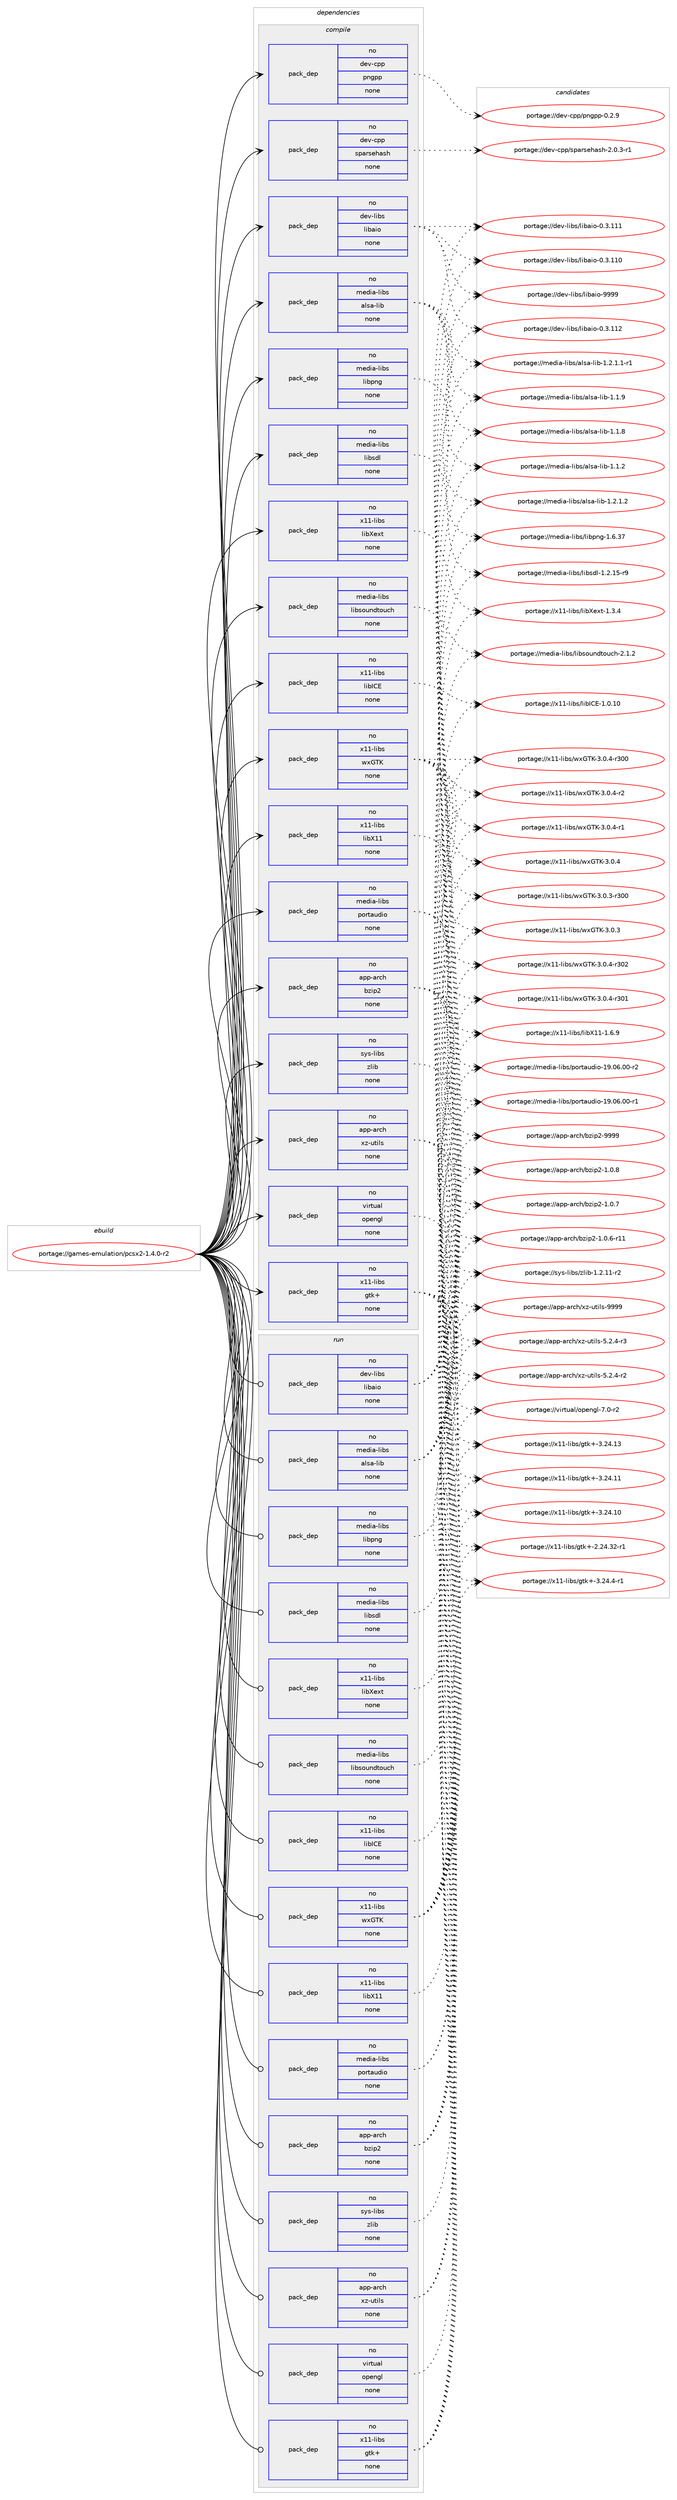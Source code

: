 digraph prolog {

# *************
# Graph options
# *************

newrank=true;
concentrate=true;
compound=true;
graph [rankdir=LR,fontname=Helvetica,fontsize=10,ranksep=1.5];#, ranksep=2.5, nodesep=0.2];
edge  [arrowhead=vee];
node  [fontname=Helvetica,fontsize=10];

# **********
# The ebuild
# **********

subgraph cluster_leftcol {
color=gray;
label=<<i>ebuild</i>>;
id [label="portage://games-emulation/pcsx2-1.4.0-r2", color=red, width=4, href="../games-emulation/pcsx2-1.4.0-r2.svg"];
}

# ****************
# The dependencies
# ****************

subgraph cluster_midcol {
color=gray;
label=<<i>dependencies</i>>;
subgraph cluster_compile {
fillcolor="#eeeeee";
style=filled;
label=<<i>compile</i>>;
subgraph pack223444 {
dependency287742 [label=<<TABLE BORDER="0" CELLBORDER="1" CELLSPACING="0" CELLPADDING="4" WIDTH="220"><TR><TD ROWSPAN="6" CELLPADDING="30">pack_dep</TD></TR><TR><TD WIDTH="110">no</TD></TR><TR><TD>app-arch</TD></TR><TR><TD>bzip2</TD></TR><TR><TD>none</TD></TR><TR><TD></TD></TR></TABLE>>, shape=none, color=blue];
}
id:e -> dependency287742:w [weight=20,style="solid",arrowhead="vee"];
subgraph pack223445 {
dependency287743 [label=<<TABLE BORDER="0" CELLBORDER="1" CELLSPACING="0" CELLPADDING="4" WIDTH="220"><TR><TD ROWSPAN="6" CELLPADDING="30">pack_dep</TD></TR><TR><TD WIDTH="110">no</TD></TR><TR><TD>app-arch</TD></TR><TR><TD>xz-utils</TD></TR><TR><TD>none</TD></TR><TR><TD></TD></TR></TABLE>>, shape=none, color=blue];
}
id:e -> dependency287743:w [weight=20,style="solid",arrowhead="vee"];
subgraph pack223446 {
dependency287744 [label=<<TABLE BORDER="0" CELLBORDER="1" CELLSPACING="0" CELLPADDING="4" WIDTH="220"><TR><TD ROWSPAN="6" CELLPADDING="30">pack_dep</TD></TR><TR><TD WIDTH="110">no</TD></TR><TR><TD>dev-cpp</TD></TR><TR><TD>pngpp</TD></TR><TR><TD>none</TD></TR><TR><TD></TD></TR></TABLE>>, shape=none, color=blue];
}
id:e -> dependency287744:w [weight=20,style="solid",arrowhead="vee"];
subgraph pack223447 {
dependency287745 [label=<<TABLE BORDER="0" CELLBORDER="1" CELLSPACING="0" CELLPADDING="4" WIDTH="220"><TR><TD ROWSPAN="6" CELLPADDING="30">pack_dep</TD></TR><TR><TD WIDTH="110">no</TD></TR><TR><TD>dev-cpp</TD></TR><TR><TD>sparsehash</TD></TR><TR><TD>none</TD></TR><TR><TD></TD></TR></TABLE>>, shape=none, color=blue];
}
id:e -> dependency287745:w [weight=20,style="solid",arrowhead="vee"];
subgraph pack223448 {
dependency287746 [label=<<TABLE BORDER="0" CELLBORDER="1" CELLSPACING="0" CELLPADDING="4" WIDTH="220"><TR><TD ROWSPAN="6" CELLPADDING="30">pack_dep</TD></TR><TR><TD WIDTH="110">no</TD></TR><TR><TD>dev-libs</TD></TR><TR><TD>libaio</TD></TR><TR><TD>none</TD></TR><TR><TD></TD></TR></TABLE>>, shape=none, color=blue];
}
id:e -> dependency287746:w [weight=20,style="solid",arrowhead="vee"];
subgraph pack223449 {
dependency287747 [label=<<TABLE BORDER="0" CELLBORDER="1" CELLSPACING="0" CELLPADDING="4" WIDTH="220"><TR><TD ROWSPAN="6" CELLPADDING="30">pack_dep</TD></TR><TR><TD WIDTH="110">no</TD></TR><TR><TD>media-libs</TD></TR><TR><TD>alsa-lib</TD></TR><TR><TD>none</TD></TR><TR><TD></TD></TR></TABLE>>, shape=none, color=blue];
}
id:e -> dependency287747:w [weight=20,style="solid",arrowhead="vee"];
subgraph pack223450 {
dependency287748 [label=<<TABLE BORDER="0" CELLBORDER="1" CELLSPACING="0" CELLPADDING="4" WIDTH="220"><TR><TD ROWSPAN="6" CELLPADDING="30">pack_dep</TD></TR><TR><TD WIDTH="110">no</TD></TR><TR><TD>media-libs</TD></TR><TR><TD>libpng</TD></TR><TR><TD>none</TD></TR><TR><TD></TD></TR></TABLE>>, shape=none, color=blue];
}
id:e -> dependency287748:w [weight=20,style="solid",arrowhead="vee"];
subgraph pack223451 {
dependency287749 [label=<<TABLE BORDER="0" CELLBORDER="1" CELLSPACING="0" CELLPADDING="4" WIDTH="220"><TR><TD ROWSPAN="6" CELLPADDING="30">pack_dep</TD></TR><TR><TD WIDTH="110">no</TD></TR><TR><TD>media-libs</TD></TR><TR><TD>libsdl</TD></TR><TR><TD>none</TD></TR><TR><TD></TD></TR></TABLE>>, shape=none, color=blue];
}
id:e -> dependency287749:w [weight=20,style="solid",arrowhead="vee"];
subgraph pack223452 {
dependency287750 [label=<<TABLE BORDER="0" CELLBORDER="1" CELLSPACING="0" CELLPADDING="4" WIDTH="220"><TR><TD ROWSPAN="6" CELLPADDING="30">pack_dep</TD></TR><TR><TD WIDTH="110">no</TD></TR><TR><TD>media-libs</TD></TR><TR><TD>libsoundtouch</TD></TR><TR><TD>none</TD></TR><TR><TD></TD></TR></TABLE>>, shape=none, color=blue];
}
id:e -> dependency287750:w [weight=20,style="solid",arrowhead="vee"];
subgraph pack223453 {
dependency287751 [label=<<TABLE BORDER="0" CELLBORDER="1" CELLSPACING="0" CELLPADDING="4" WIDTH="220"><TR><TD ROWSPAN="6" CELLPADDING="30">pack_dep</TD></TR><TR><TD WIDTH="110">no</TD></TR><TR><TD>media-libs</TD></TR><TR><TD>portaudio</TD></TR><TR><TD>none</TD></TR><TR><TD></TD></TR></TABLE>>, shape=none, color=blue];
}
id:e -> dependency287751:w [weight=20,style="solid",arrowhead="vee"];
subgraph pack223454 {
dependency287752 [label=<<TABLE BORDER="0" CELLBORDER="1" CELLSPACING="0" CELLPADDING="4" WIDTH="220"><TR><TD ROWSPAN="6" CELLPADDING="30">pack_dep</TD></TR><TR><TD WIDTH="110">no</TD></TR><TR><TD>sys-libs</TD></TR><TR><TD>zlib</TD></TR><TR><TD>none</TD></TR><TR><TD></TD></TR></TABLE>>, shape=none, color=blue];
}
id:e -> dependency287752:w [weight=20,style="solid",arrowhead="vee"];
subgraph pack223455 {
dependency287753 [label=<<TABLE BORDER="0" CELLBORDER="1" CELLSPACING="0" CELLPADDING="4" WIDTH="220"><TR><TD ROWSPAN="6" CELLPADDING="30">pack_dep</TD></TR><TR><TD WIDTH="110">no</TD></TR><TR><TD>virtual</TD></TR><TR><TD>opengl</TD></TR><TR><TD>none</TD></TR><TR><TD></TD></TR></TABLE>>, shape=none, color=blue];
}
id:e -> dependency287753:w [weight=20,style="solid",arrowhead="vee"];
subgraph pack223456 {
dependency287754 [label=<<TABLE BORDER="0" CELLBORDER="1" CELLSPACING="0" CELLPADDING="4" WIDTH="220"><TR><TD ROWSPAN="6" CELLPADDING="30">pack_dep</TD></TR><TR><TD WIDTH="110">no</TD></TR><TR><TD>x11-libs</TD></TR><TR><TD>gtk+</TD></TR><TR><TD>none</TD></TR><TR><TD></TD></TR></TABLE>>, shape=none, color=blue];
}
id:e -> dependency287754:w [weight=20,style="solid",arrowhead="vee"];
subgraph pack223457 {
dependency287755 [label=<<TABLE BORDER="0" CELLBORDER="1" CELLSPACING="0" CELLPADDING="4" WIDTH="220"><TR><TD ROWSPAN="6" CELLPADDING="30">pack_dep</TD></TR><TR><TD WIDTH="110">no</TD></TR><TR><TD>x11-libs</TD></TR><TR><TD>libICE</TD></TR><TR><TD>none</TD></TR><TR><TD></TD></TR></TABLE>>, shape=none, color=blue];
}
id:e -> dependency287755:w [weight=20,style="solid",arrowhead="vee"];
subgraph pack223458 {
dependency287756 [label=<<TABLE BORDER="0" CELLBORDER="1" CELLSPACING="0" CELLPADDING="4" WIDTH="220"><TR><TD ROWSPAN="6" CELLPADDING="30">pack_dep</TD></TR><TR><TD WIDTH="110">no</TD></TR><TR><TD>x11-libs</TD></TR><TR><TD>libX11</TD></TR><TR><TD>none</TD></TR><TR><TD></TD></TR></TABLE>>, shape=none, color=blue];
}
id:e -> dependency287756:w [weight=20,style="solid",arrowhead="vee"];
subgraph pack223459 {
dependency287757 [label=<<TABLE BORDER="0" CELLBORDER="1" CELLSPACING="0" CELLPADDING="4" WIDTH="220"><TR><TD ROWSPAN="6" CELLPADDING="30">pack_dep</TD></TR><TR><TD WIDTH="110">no</TD></TR><TR><TD>x11-libs</TD></TR><TR><TD>libXext</TD></TR><TR><TD>none</TD></TR><TR><TD></TD></TR></TABLE>>, shape=none, color=blue];
}
id:e -> dependency287757:w [weight=20,style="solid",arrowhead="vee"];
subgraph pack223460 {
dependency287758 [label=<<TABLE BORDER="0" CELLBORDER="1" CELLSPACING="0" CELLPADDING="4" WIDTH="220"><TR><TD ROWSPAN="6" CELLPADDING="30">pack_dep</TD></TR><TR><TD WIDTH="110">no</TD></TR><TR><TD>x11-libs</TD></TR><TR><TD>wxGTK</TD></TR><TR><TD>none</TD></TR><TR><TD></TD></TR></TABLE>>, shape=none, color=blue];
}
id:e -> dependency287758:w [weight=20,style="solid",arrowhead="vee"];
}
subgraph cluster_compileandrun {
fillcolor="#eeeeee";
style=filled;
label=<<i>compile and run</i>>;
}
subgraph cluster_run {
fillcolor="#eeeeee";
style=filled;
label=<<i>run</i>>;
subgraph pack223461 {
dependency287759 [label=<<TABLE BORDER="0" CELLBORDER="1" CELLSPACING="0" CELLPADDING="4" WIDTH="220"><TR><TD ROWSPAN="6" CELLPADDING="30">pack_dep</TD></TR><TR><TD WIDTH="110">no</TD></TR><TR><TD>app-arch</TD></TR><TR><TD>bzip2</TD></TR><TR><TD>none</TD></TR><TR><TD></TD></TR></TABLE>>, shape=none, color=blue];
}
id:e -> dependency287759:w [weight=20,style="solid",arrowhead="odot"];
subgraph pack223462 {
dependency287760 [label=<<TABLE BORDER="0" CELLBORDER="1" CELLSPACING="0" CELLPADDING="4" WIDTH="220"><TR><TD ROWSPAN="6" CELLPADDING="30">pack_dep</TD></TR><TR><TD WIDTH="110">no</TD></TR><TR><TD>app-arch</TD></TR><TR><TD>xz-utils</TD></TR><TR><TD>none</TD></TR><TR><TD></TD></TR></TABLE>>, shape=none, color=blue];
}
id:e -> dependency287760:w [weight=20,style="solid",arrowhead="odot"];
subgraph pack223463 {
dependency287761 [label=<<TABLE BORDER="0" CELLBORDER="1" CELLSPACING="0" CELLPADDING="4" WIDTH="220"><TR><TD ROWSPAN="6" CELLPADDING="30">pack_dep</TD></TR><TR><TD WIDTH="110">no</TD></TR><TR><TD>dev-libs</TD></TR><TR><TD>libaio</TD></TR><TR><TD>none</TD></TR><TR><TD></TD></TR></TABLE>>, shape=none, color=blue];
}
id:e -> dependency287761:w [weight=20,style="solid",arrowhead="odot"];
subgraph pack223464 {
dependency287762 [label=<<TABLE BORDER="0" CELLBORDER="1" CELLSPACING="0" CELLPADDING="4" WIDTH="220"><TR><TD ROWSPAN="6" CELLPADDING="30">pack_dep</TD></TR><TR><TD WIDTH="110">no</TD></TR><TR><TD>media-libs</TD></TR><TR><TD>alsa-lib</TD></TR><TR><TD>none</TD></TR><TR><TD></TD></TR></TABLE>>, shape=none, color=blue];
}
id:e -> dependency287762:w [weight=20,style="solid",arrowhead="odot"];
subgraph pack223465 {
dependency287763 [label=<<TABLE BORDER="0" CELLBORDER="1" CELLSPACING="0" CELLPADDING="4" WIDTH="220"><TR><TD ROWSPAN="6" CELLPADDING="30">pack_dep</TD></TR><TR><TD WIDTH="110">no</TD></TR><TR><TD>media-libs</TD></TR><TR><TD>libpng</TD></TR><TR><TD>none</TD></TR><TR><TD></TD></TR></TABLE>>, shape=none, color=blue];
}
id:e -> dependency287763:w [weight=20,style="solid",arrowhead="odot"];
subgraph pack223466 {
dependency287764 [label=<<TABLE BORDER="0" CELLBORDER="1" CELLSPACING="0" CELLPADDING="4" WIDTH="220"><TR><TD ROWSPAN="6" CELLPADDING="30">pack_dep</TD></TR><TR><TD WIDTH="110">no</TD></TR><TR><TD>media-libs</TD></TR><TR><TD>libsdl</TD></TR><TR><TD>none</TD></TR><TR><TD></TD></TR></TABLE>>, shape=none, color=blue];
}
id:e -> dependency287764:w [weight=20,style="solid",arrowhead="odot"];
subgraph pack223467 {
dependency287765 [label=<<TABLE BORDER="0" CELLBORDER="1" CELLSPACING="0" CELLPADDING="4" WIDTH="220"><TR><TD ROWSPAN="6" CELLPADDING="30">pack_dep</TD></TR><TR><TD WIDTH="110">no</TD></TR><TR><TD>media-libs</TD></TR><TR><TD>libsoundtouch</TD></TR><TR><TD>none</TD></TR><TR><TD></TD></TR></TABLE>>, shape=none, color=blue];
}
id:e -> dependency287765:w [weight=20,style="solid",arrowhead="odot"];
subgraph pack223468 {
dependency287766 [label=<<TABLE BORDER="0" CELLBORDER="1" CELLSPACING="0" CELLPADDING="4" WIDTH="220"><TR><TD ROWSPAN="6" CELLPADDING="30">pack_dep</TD></TR><TR><TD WIDTH="110">no</TD></TR><TR><TD>media-libs</TD></TR><TR><TD>portaudio</TD></TR><TR><TD>none</TD></TR><TR><TD></TD></TR></TABLE>>, shape=none, color=blue];
}
id:e -> dependency287766:w [weight=20,style="solid",arrowhead="odot"];
subgraph pack223469 {
dependency287767 [label=<<TABLE BORDER="0" CELLBORDER="1" CELLSPACING="0" CELLPADDING="4" WIDTH="220"><TR><TD ROWSPAN="6" CELLPADDING="30">pack_dep</TD></TR><TR><TD WIDTH="110">no</TD></TR><TR><TD>sys-libs</TD></TR><TR><TD>zlib</TD></TR><TR><TD>none</TD></TR><TR><TD></TD></TR></TABLE>>, shape=none, color=blue];
}
id:e -> dependency287767:w [weight=20,style="solid",arrowhead="odot"];
subgraph pack223470 {
dependency287768 [label=<<TABLE BORDER="0" CELLBORDER="1" CELLSPACING="0" CELLPADDING="4" WIDTH="220"><TR><TD ROWSPAN="6" CELLPADDING="30">pack_dep</TD></TR><TR><TD WIDTH="110">no</TD></TR><TR><TD>virtual</TD></TR><TR><TD>opengl</TD></TR><TR><TD>none</TD></TR><TR><TD></TD></TR></TABLE>>, shape=none, color=blue];
}
id:e -> dependency287768:w [weight=20,style="solid",arrowhead="odot"];
subgraph pack223471 {
dependency287769 [label=<<TABLE BORDER="0" CELLBORDER="1" CELLSPACING="0" CELLPADDING="4" WIDTH="220"><TR><TD ROWSPAN="6" CELLPADDING="30">pack_dep</TD></TR><TR><TD WIDTH="110">no</TD></TR><TR><TD>x11-libs</TD></TR><TR><TD>gtk+</TD></TR><TR><TD>none</TD></TR><TR><TD></TD></TR></TABLE>>, shape=none, color=blue];
}
id:e -> dependency287769:w [weight=20,style="solid",arrowhead="odot"];
subgraph pack223472 {
dependency287770 [label=<<TABLE BORDER="0" CELLBORDER="1" CELLSPACING="0" CELLPADDING="4" WIDTH="220"><TR><TD ROWSPAN="6" CELLPADDING="30">pack_dep</TD></TR><TR><TD WIDTH="110">no</TD></TR><TR><TD>x11-libs</TD></TR><TR><TD>libICE</TD></TR><TR><TD>none</TD></TR><TR><TD></TD></TR></TABLE>>, shape=none, color=blue];
}
id:e -> dependency287770:w [weight=20,style="solid",arrowhead="odot"];
subgraph pack223473 {
dependency287771 [label=<<TABLE BORDER="0" CELLBORDER="1" CELLSPACING="0" CELLPADDING="4" WIDTH="220"><TR><TD ROWSPAN="6" CELLPADDING="30">pack_dep</TD></TR><TR><TD WIDTH="110">no</TD></TR><TR><TD>x11-libs</TD></TR><TR><TD>libX11</TD></TR><TR><TD>none</TD></TR><TR><TD></TD></TR></TABLE>>, shape=none, color=blue];
}
id:e -> dependency287771:w [weight=20,style="solid",arrowhead="odot"];
subgraph pack223474 {
dependency287772 [label=<<TABLE BORDER="0" CELLBORDER="1" CELLSPACING="0" CELLPADDING="4" WIDTH="220"><TR><TD ROWSPAN="6" CELLPADDING="30">pack_dep</TD></TR><TR><TD WIDTH="110">no</TD></TR><TR><TD>x11-libs</TD></TR><TR><TD>libXext</TD></TR><TR><TD>none</TD></TR><TR><TD></TD></TR></TABLE>>, shape=none, color=blue];
}
id:e -> dependency287772:w [weight=20,style="solid",arrowhead="odot"];
subgraph pack223475 {
dependency287773 [label=<<TABLE BORDER="0" CELLBORDER="1" CELLSPACING="0" CELLPADDING="4" WIDTH="220"><TR><TD ROWSPAN="6" CELLPADDING="30">pack_dep</TD></TR><TR><TD WIDTH="110">no</TD></TR><TR><TD>x11-libs</TD></TR><TR><TD>wxGTK</TD></TR><TR><TD>none</TD></TR><TR><TD></TD></TR></TABLE>>, shape=none, color=blue];
}
id:e -> dependency287773:w [weight=20,style="solid",arrowhead="odot"];
}
}

# **************
# The candidates
# **************

subgraph cluster_choices {
rank=same;
color=gray;
label=<<i>candidates</i>>;

subgraph choice223444 {
color=black;
nodesep=1;
choice971121124597114991044798122105112504557575757 [label="portage://app-arch/bzip2-9999", color=red, width=4,href="../app-arch/bzip2-9999.svg"];
choice97112112459711499104479812210511250454946484656 [label="portage://app-arch/bzip2-1.0.8", color=red, width=4,href="../app-arch/bzip2-1.0.8.svg"];
choice97112112459711499104479812210511250454946484655 [label="portage://app-arch/bzip2-1.0.7", color=red, width=4,href="../app-arch/bzip2-1.0.7.svg"];
choice97112112459711499104479812210511250454946484654451144949 [label="portage://app-arch/bzip2-1.0.6-r11", color=red, width=4,href="../app-arch/bzip2-1.0.6-r11.svg"];
dependency287742:e -> choice971121124597114991044798122105112504557575757:w [style=dotted,weight="100"];
dependency287742:e -> choice97112112459711499104479812210511250454946484656:w [style=dotted,weight="100"];
dependency287742:e -> choice97112112459711499104479812210511250454946484655:w [style=dotted,weight="100"];
dependency287742:e -> choice97112112459711499104479812210511250454946484654451144949:w [style=dotted,weight="100"];
}
subgraph choice223445 {
color=black;
nodesep=1;
choice9711211245971149910447120122451171161051081154557575757 [label="portage://app-arch/xz-utils-9999", color=red, width=4,href="../app-arch/xz-utils-9999.svg"];
choice9711211245971149910447120122451171161051081154553465046524511451 [label="portage://app-arch/xz-utils-5.2.4-r3", color=red, width=4,href="../app-arch/xz-utils-5.2.4-r3.svg"];
choice9711211245971149910447120122451171161051081154553465046524511450 [label="portage://app-arch/xz-utils-5.2.4-r2", color=red, width=4,href="../app-arch/xz-utils-5.2.4-r2.svg"];
dependency287743:e -> choice9711211245971149910447120122451171161051081154557575757:w [style=dotted,weight="100"];
dependency287743:e -> choice9711211245971149910447120122451171161051081154553465046524511451:w [style=dotted,weight="100"];
dependency287743:e -> choice9711211245971149910447120122451171161051081154553465046524511450:w [style=dotted,weight="100"];
}
subgraph choice223446 {
color=black;
nodesep=1;
choice100101118459911211247112110103112112454846504657 [label="portage://dev-cpp/pngpp-0.2.9", color=red, width=4,href="../dev-cpp/pngpp-0.2.9.svg"];
dependency287744:e -> choice100101118459911211247112110103112112454846504657:w [style=dotted,weight="100"];
}
subgraph choice223447 {
color=black;
nodesep=1;
choice10010111845991121124711511297114115101104971151044550464846514511449 [label="portage://dev-cpp/sparsehash-2.0.3-r1", color=red, width=4,href="../dev-cpp/sparsehash-2.0.3-r1.svg"];
dependency287745:e -> choice10010111845991121124711511297114115101104971151044550464846514511449:w [style=dotted,weight="100"];
}
subgraph choice223448 {
color=black;
nodesep=1;
choice10010111845108105981154710810598971051114557575757 [label="portage://dev-libs/libaio-9999", color=red, width=4,href="../dev-libs/libaio-9999.svg"];
choice10010111845108105981154710810598971051114548465146494950 [label="portage://dev-libs/libaio-0.3.112", color=red, width=4,href="../dev-libs/libaio-0.3.112.svg"];
choice10010111845108105981154710810598971051114548465146494949 [label="portage://dev-libs/libaio-0.3.111", color=red, width=4,href="../dev-libs/libaio-0.3.111.svg"];
choice10010111845108105981154710810598971051114548465146494948 [label="portage://dev-libs/libaio-0.3.110", color=red, width=4,href="../dev-libs/libaio-0.3.110.svg"];
dependency287746:e -> choice10010111845108105981154710810598971051114557575757:w [style=dotted,weight="100"];
dependency287746:e -> choice10010111845108105981154710810598971051114548465146494950:w [style=dotted,weight="100"];
dependency287746:e -> choice10010111845108105981154710810598971051114548465146494949:w [style=dotted,weight="100"];
dependency287746:e -> choice10010111845108105981154710810598971051114548465146494948:w [style=dotted,weight="100"];
}
subgraph choice223449 {
color=black;
nodesep=1;
choice10910110010597451081059811547971081159745108105984549465046494650 [label="portage://media-libs/alsa-lib-1.2.1.2", color=red, width=4,href="../media-libs/alsa-lib-1.2.1.2.svg"];
choice109101100105974510810598115479710811597451081059845494650464946494511449 [label="portage://media-libs/alsa-lib-1.2.1.1-r1", color=red, width=4,href="../media-libs/alsa-lib-1.2.1.1-r1.svg"];
choice1091011001059745108105981154797108115974510810598454946494657 [label="portage://media-libs/alsa-lib-1.1.9", color=red, width=4,href="../media-libs/alsa-lib-1.1.9.svg"];
choice1091011001059745108105981154797108115974510810598454946494656 [label="portage://media-libs/alsa-lib-1.1.8", color=red, width=4,href="../media-libs/alsa-lib-1.1.8.svg"];
choice1091011001059745108105981154797108115974510810598454946494650 [label="portage://media-libs/alsa-lib-1.1.2", color=red, width=4,href="../media-libs/alsa-lib-1.1.2.svg"];
dependency287747:e -> choice10910110010597451081059811547971081159745108105984549465046494650:w [style=dotted,weight="100"];
dependency287747:e -> choice109101100105974510810598115479710811597451081059845494650464946494511449:w [style=dotted,weight="100"];
dependency287747:e -> choice1091011001059745108105981154797108115974510810598454946494657:w [style=dotted,weight="100"];
dependency287747:e -> choice1091011001059745108105981154797108115974510810598454946494656:w [style=dotted,weight="100"];
dependency287747:e -> choice1091011001059745108105981154797108115974510810598454946494650:w [style=dotted,weight="100"];
}
subgraph choice223450 {
color=black;
nodesep=1;
choice109101100105974510810598115471081059811211010345494654465155 [label="portage://media-libs/libpng-1.6.37", color=red, width=4,href="../media-libs/libpng-1.6.37.svg"];
dependency287748:e -> choice109101100105974510810598115471081059811211010345494654465155:w [style=dotted,weight="100"];
}
subgraph choice223451 {
color=black;
nodesep=1;
choice1091011001059745108105981154710810598115100108454946504649534511457 [label="portage://media-libs/libsdl-1.2.15-r9", color=red, width=4,href="../media-libs/libsdl-1.2.15-r9.svg"];
dependency287749:e -> choice1091011001059745108105981154710810598115100108454946504649534511457:w [style=dotted,weight="100"];
}
subgraph choice223452 {
color=black;
nodesep=1;
choice109101100105974510810598115471081059811511111711010011611111799104455046494650 [label="portage://media-libs/libsoundtouch-2.1.2", color=red, width=4,href="../media-libs/libsoundtouch-2.1.2.svg"];
dependency287750:e -> choice109101100105974510810598115471081059811511111711010011611111799104455046494650:w [style=dotted,weight="100"];
}
subgraph choice223453 {
color=black;
nodesep=1;
choice10910110010597451081059811547112111114116971171001051114549574648544648484511450 [label="portage://media-libs/portaudio-19.06.00-r2", color=red, width=4,href="../media-libs/portaudio-19.06.00-r2.svg"];
choice10910110010597451081059811547112111114116971171001051114549574648544648484511449 [label="portage://media-libs/portaudio-19.06.00-r1", color=red, width=4,href="../media-libs/portaudio-19.06.00-r1.svg"];
dependency287751:e -> choice10910110010597451081059811547112111114116971171001051114549574648544648484511450:w [style=dotted,weight="100"];
dependency287751:e -> choice10910110010597451081059811547112111114116971171001051114549574648544648484511449:w [style=dotted,weight="100"];
}
subgraph choice223454 {
color=black;
nodesep=1;
choice11512111545108105981154712210810598454946504649494511450 [label="portage://sys-libs/zlib-1.2.11-r2", color=red, width=4,href="../sys-libs/zlib-1.2.11-r2.svg"];
dependency287752:e -> choice11512111545108105981154712210810598454946504649494511450:w [style=dotted,weight="100"];
}
subgraph choice223455 {
color=black;
nodesep=1;
choice1181051141161179710847111112101110103108455546484511450 [label="portage://virtual/opengl-7.0-r2", color=red, width=4,href="../virtual/opengl-7.0-r2.svg"];
dependency287753:e -> choice1181051141161179710847111112101110103108455546484511450:w [style=dotted,weight="100"];
}
subgraph choice223456 {
color=black;
nodesep=1;
choice120494945108105981154710311610743455146505246524511449 [label="portage://x11-libs/gtk+-3.24.4-r1", color=red, width=4,href="../x11-libs/gtk+-3.24.4-r1.svg"];
choice1204949451081059811547103116107434551465052464951 [label="portage://x11-libs/gtk+-3.24.13", color=red, width=4,href="../x11-libs/gtk+-3.24.13.svg"];
choice1204949451081059811547103116107434551465052464949 [label="portage://x11-libs/gtk+-3.24.11", color=red, width=4,href="../x11-libs/gtk+-3.24.11.svg"];
choice1204949451081059811547103116107434551465052464948 [label="portage://x11-libs/gtk+-3.24.10", color=red, width=4,href="../x11-libs/gtk+-3.24.10.svg"];
choice12049494510810598115471031161074345504650524651504511449 [label="portage://x11-libs/gtk+-2.24.32-r1", color=red, width=4,href="../x11-libs/gtk+-2.24.32-r1.svg"];
dependency287754:e -> choice120494945108105981154710311610743455146505246524511449:w [style=dotted,weight="100"];
dependency287754:e -> choice1204949451081059811547103116107434551465052464951:w [style=dotted,weight="100"];
dependency287754:e -> choice1204949451081059811547103116107434551465052464949:w [style=dotted,weight="100"];
dependency287754:e -> choice1204949451081059811547103116107434551465052464948:w [style=dotted,weight="100"];
dependency287754:e -> choice12049494510810598115471031161074345504650524651504511449:w [style=dotted,weight="100"];
}
subgraph choice223457 {
color=black;
nodesep=1;
choice12049494510810598115471081059873676945494648464948 [label="portage://x11-libs/libICE-1.0.10", color=red, width=4,href="../x11-libs/libICE-1.0.10.svg"];
dependency287755:e -> choice12049494510810598115471081059873676945494648464948:w [style=dotted,weight="100"];
}
subgraph choice223458 {
color=black;
nodesep=1;
choice120494945108105981154710810598884949454946544657 [label="portage://x11-libs/libX11-1.6.9", color=red, width=4,href="../x11-libs/libX11-1.6.9.svg"];
dependency287756:e -> choice120494945108105981154710810598884949454946544657:w [style=dotted,weight="100"];
}
subgraph choice223459 {
color=black;
nodesep=1;
choice12049494510810598115471081059888101120116454946514652 [label="portage://x11-libs/libXext-1.3.4", color=red, width=4,href="../x11-libs/libXext-1.3.4.svg"];
dependency287757:e -> choice12049494510810598115471081059888101120116454946514652:w [style=dotted,weight="100"];
}
subgraph choice223460 {
color=black;
nodesep=1;
choice120494945108105981154711912071847545514648465245114514850 [label="portage://x11-libs/wxGTK-3.0.4-r302", color=red, width=4,href="../x11-libs/wxGTK-3.0.4-r302.svg"];
choice120494945108105981154711912071847545514648465245114514849 [label="portage://x11-libs/wxGTK-3.0.4-r301", color=red, width=4,href="../x11-libs/wxGTK-3.0.4-r301.svg"];
choice120494945108105981154711912071847545514648465245114514848 [label="portage://x11-libs/wxGTK-3.0.4-r300", color=red, width=4,href="../x11-libs/wxGTK-3.0.4-r300.svg"];
choice12049494510810598115471191207184754551464846524511450 [label="portage://x11-libs/wxGTK-3.0.4-r2", color=red, width=4,href="../x11-libs/wxGTK-3.0.4-r2.svg"];
choice12049494510810598115471191207184754551464846524511449 [label="portage://x11-libs/wxGTK-3.0.4-r1", color=red, width=4,href="../x11-libs/wxGTK-3.0.4-r1.svg"];
choice1204949451081059811547119120718475455146484652 [label="portage://x11-libs/wxGTK-3.0.4", color=red, width=4,href="../x11-libs/wxGTK-3.0.4.svg"];
choice120494945108105981154711912071847545514648465145114514848 [label="portage://x11-libs/wxGTK-3.0.3-r300", color=red, width=4,href="../x11-libs/wxGTK-3.0.3-r300.svg"];
choice1204949451081059811547119120718475455146484651 [label="portage://x11-libs/wxGTK-3.0.3", color=red, width=4,href="../x11-libs/wxGTK-3.0.3.svg"];
dependency287758:e -> choice120494945108105981154711912071847545514648465245114514850:w [style=dotted,weight="100"];
dependency287758:e -> choice120494945108105981154711912071847545514648465245114514849:w [style=dotted,weight="100"];
dependency287758:e -> choice120494945108105981154711912071847545514648465245114514848:w [style=dotted,weight="100"];
dependency287758:e -> choice12049494510810598115471191207184754551464846524511450:w [style=dotted,weight="100"];
dependency287758:e -> choice12049494510810598115471191207184754551464846524511449:w [style=dotted,weight="100"];
dependency287758:e -> choice1204949451081059811547119120718475455146484652:w [style=dotted,weight="100"];
dependency287758:e -> choice120494945108105981154711912071847545514648465145114514848:w [style=dotted,weight="100"];
dependency287758:e -> choice1204949451081059811547119120718475455146484651:w [style=dotted,weight="100"];
}
subgraph choice223461 {
color=black;
nodesep=1;
choice971121124597114991044798122105112504557575757 [label="portage://app-arch/bzip2-9999", color=red, width=4,href="../app-arch/bzip2-9999.svg"];
choice97112112459711499104479812210511250454946484656 [label="portage://app-arch/bzip2-1.0.8", color=red, width=4,href="../app-arch/bzip2-1.0.8.svg"];
choice97112112459711499104479812210511250454946484655 [label="portage://app-arch/bzip2-1.0.7", color=red, width=4,href="../app-arch/bzip2-1.0.7.svg"];
choice97112112459711499104479812210511250454946484654451144949 [label="portage://app-arch/bzip2-1.0.6-r11", color=red, width=4,href="../app-arch/bzip2-1.0.6-r11.svg"];
dependency287759:e -> choice971121124597114991044798122105112504557575757:w [style=dotted,weight="100"];
dependency287759:e -> choice97112112459711499104479812210511250454946484656:w [style=dotted,weight="100"];
dependency287759:e -> choice97112112459711499104479812210511250454946484655:w [style=dotted,weight="100"];
dependency287759:e -> choice97112112459711499104479812210511250454946484654451144949:w [style=dotted,weight="100"];
}
subgraph choice223462 {
color=black;
nodesep=1;
choice9711211245971149910447120122451171161051081154557575757 [label="portage://app-arch/xz-utils-9999", color=red, width=4,href="../app-arch/xz-utils-9999.svg"];
choice9711211245971149910447120122451171161051081154553465046524511451 [label="portage://app-arch/xz-utils-5.2.4-r3", color=red, width=4,href="../app-arch/xz-utils-5.2.4-r3.svg"];
choice9711211245971149910447120122451171161051081154553465046524511450 [label="portage://app-arch/xz-utils-5.2.4-r2", color=red, width=4,href="../app-arch/xz-utils-5.2.4-r2.svg"];
dependency287760:e -> choice9711211245971149910447120122451171161051081154557575757:w [style=dotted,weight="100"];
dependency287760:e -> choice9711211245971149910447120122451171161051081154553465046524511451:w [style=dotted,weight="100"];
dependency287760:e -> choice9711211245971149910447120122451171161051081154553465046524511450:w [style=dotted,weight="100"];
}
subgraph choice223463 {
color=black;
nodesep=1;
choice10010111845108105981154710810598971051114557575757 [label="portage://dev-libs/libaio-9999", color=red, width=4,href="../dev-libs/libaio-9999.svg"];
choice10010111845108105981154710810598971051114548465146494950 [label="portage://dev-libs/libaio-0.3.112", color=red, width=4,href="../dev-libs/libaio-0.3.112.svg"];
choice10010111845108105981154710810598971051114548465146494949 [label="portage://dev-libs/libaio-0.3.111", color=red, width=4,href="../dev-libs/libaio-0.3.111.svg"];
choice10010111845108105981154710810598971051114548465146494948 [label="portage://dev-libs/libaio-0.3.110", color=red, width=4,href="../dev-libs/libaio-0.3.110.svg"];
dependency287761:e -> choice10010111845108105981154710810598971051114557575757:w [style=dotted,weight="100"];
dependency287761:e -> choice10010111845108105981154710810598971051114548465146494950:w [style=dotted,weight="100"];
dependency287761:e -> choice10010111845108105981154710810598971051114548465146494949:w [style=dotted,weight="100"];
dependency287761:e -> choice10010111845108105981154710810598971051114548465146494948:w [style=dotted,weight="100"];
}
subgraph choice223464 {
color=black;
nodesep=1;
choice10910110010597451081059811547971081159745108105984549465046494650 [label="portage://media-libs/alsa-lib-1.2.1.2", color=red, width=4,href="../media-libs/alsa-lib-1.2.1.2.svg"];
choice109101100105974510810598115479710811597451081059845494650464946494511449 [label="portage://media-libs/alsa-lib-1.2.1.1-r1", color=red, width=4,href="../media-libs/alsa-lib-1.2.1.1-r1.svg"];
choice1091011001059745108105981154797108115974510810598454946494657 [label="portage://media-libs/alsa-lib-1.1.9", color=red, width=4,href="../media-libs/alsa-lib-1.1.9.svg"];
choice1091011001059745108105981154797108115974510810598454946494656 [label="portage://media-libs/alsa-lib-1.1.8", color=red, width=4,href="../media-libs/alsa-lib-1.1.8.svg"];
choice1091011001059745108105981154797108115974510810598454946494650 [label="portage://media-libs/alsa-lib-1.1.2", color=red, width=4,href="../media-libs/alsa-lib-1.1.2.svg"];
dependency287762:e -> choice10910110010597451081059811547971081159745108105984549465046494650:w [style=dotted,weight="100"];
dependency287762:e -> choice109101100105974510810598115479710811597451081059845494650464946494511449:w [style=dotted,weight="100"];
dependency287762:e -> choice1091011001059745108105981154797108115974510810598454946494657:w [style=dotted,weight="100"];
dependency287762:e -> choice1091011001059745108105981154797108115974510810598454946494656:w [style=dotted,weight="100"];
dependency287762:e -> choice1091011001059745108105981154797108115974510810598454946494650:w [style=dotted,weight="100"];
}
subgraph choice223465 {
color=black;
nodesep=1;
choice109101100105974510810598115471081059811211010345494654465155 [label="portage://media-libs/libpng-1.6.37", color=red, width=4,href="../media-libs/libpng-1.6.37.svg"];
dependency287763:e -> choice109101100105974510810598115471081059811211010345494654465155:w [style=dotted,weight="100"];
}
subgraph choice223466 {
color=black;
nodesep=1;
choice1091011001059745108105981154710810598115100108454946504649534511457 [label="portage://media-libs/libsdl-1.2.15-r9", color=red, width=4,href="../media-libs/libsdl-1.2.15-r9.svg"];
dependency287764:e -> choice1091011001059745108105981154710810598115100108454946504649534511457:w [style=dotted,weight="100"];
}
subgraph choice223467 {
color=black;
nodesep=1;
choice109101100105974510810598115471081059811511111711010011611111799104455046494650 [label="portage://media-libs/libsoundtouch-2.1.2", color=red, width=4,href="../media-libs/libsoundtouch-2.1.2.svg"];
dependency287765:e -> choice109101100105974510810598115471081059811511111711010011611111799104455046494650:w [style=dotted,weight="100"];
}
subgraph choice223468 {
color=black;
nodesep=1;
choice10910110010597451081059811547112111114116971171001051114549574648544648484511450 [label="portage://media-libs/portaudio-19.06.00-r2", color=red, width=4,href="../media-libs/portaudio-19.06.00-r2.svg"];
choice10910110010597451081059811547112111114116971171001051114549574648544648484511449 [label="portage://media-libs/portaudio-19.06.00-r1", color=red, width=4,href="../media-libs/portaudio-19.06.00-r1.svg"];
dependency287766:e -> choice10910110010597451081059811547112111114116971171001051114549574648544648484511450:w [style=dotted,weight="100"];
dependency287766:e -> choice10910110010597451081059811547112111114116971171001051114549574648544648484511449:w [style=dotted,weight="100"];
}
subgraph choice223469 {
color=black;
nodesep=1;
choice11512111545108105981154712210810598454946504649494511450 [label="portage://sys-libs/zlib-1.2.11-r2", color=red, width=4,href="../sys-libs/zlib-1.2.11-r2.svg"];
dependency287767:e -> choice11512111545108105981154712210810598454946504649494511450:w [style=dotted,weight="100"];
}
subgraph choice223470 {
color=black;
nodesep=1;
choice1181051141161179710847111112101110103108455546484511450 [label="portage://virtual/opengl-7.0-r2", color=red, width=4,href="../virtual/opengl-7.0-r2.svg"];
dependency287768:e -> choice1181051141161179710847111112101110103108455546484511450:w [style=dotted,weight="100"];
}
subgraph choice223471 {
color=black;
nodesep=1;
choice120494945108105981154710311610743455146505246524511449 [label="portage://x11-libs/gtk+-3.24.4-r1", color=red, width=4,href="../x11-libs/gtk+-3.24.4-r1.svg"];
choice1204949451081059811547103116107434551465052464951 [label="portage://x11-libs/gtk+-3.24.13", color=red, width=4,href="../x11-libs/gtk+-3.24.13.svg"];
choice1204949451081059811547103116107434551465052464949 [label="portage://x11-libs/gtk+-3.24.11", color=red, width=4,href="../x11-libs/gtk+-3.24.11.svg"];
choice1204949451081059811547103116107434551465052464948 [label="portage://x11-libs/gtk+-3.24.10", color=red, width=4,href="../x11-libs/gtk+-3.24.10.svg"];
choice12049494510810598115471031161074345504650524651504511449 [label="portage://x11-libs/gtk+-2.24.32-r1", color=red, width=4,href="../x11-libs/gtk+-2.24.32-r1.svg"];
dependency287769:e -> choice120494945108105981154710311610743455146505246524511449:w [style=dotted,weight="100"];
dependency287769:e -> choice1204949451081059811547103116107434551465052464951:w [style=dotted,weight="100"];
dependency287769:e -> choice1204949451081059811547103116107434551465052464949:w [style=dotted,weight="100"];
dependency287769:e -> choice1204949451081059811547103116107434551465052464948:w [style=dotted,weight="100"];
dependency287769:e -> choice12049494510810598115471031161074345504650524651504511449:w [style=dotted,weight="100"];
}
subgraph choice223472 {
color=black;
nodesep=1;
choice12049494510810598115471081059873676945494648464948 [label="portage://x11-libs/libICE-1.0.10", color=red, width=4,href="../x11-libs/libICE-1.0.10.svg"];
dependency287770:e -> choice12049494510810598115471081059873676945494648464948:w [style=dotted,weight="100"];
}
subgraph choice223473 {
color=black;
nodesep=1;
choice120494945108105981154710810598884949454946544657 [label="portage://x11-libs/libX11-1.6.9", color=red, width=4,href="../x11-libs/libX11-1.6.9.svg"];
dependency287771:e -> choice120494945108105981154710810598884949454946544657:w [style=dotted,weight="100"];
}
subgraph choice223474 {
color=black;
nodesep=1;
choice12049494510810598115471081059888101120116454946514652 [label="portage://x11-libs/libXext-1.3.4", color=red, width=4,href="../x11-libs/libXext-1.3.4.svg"];
dependency287772:e -> choice12049494510810598115471081059888101120116454946514652:w [style=dotted,weight="100"];
}
subgraph choice223475 {
color=black;
nodesep=1;
choice120494945108105981154711912071847545514648465245114514850 [label="portage://x11-libs/wxGTK-3.0.4-r302", color=red, width=4,href="../x11-libs/wxGTK-3.0.4-r302.svg"];
choice120494945108105981154711912071847545514648465245114514849 [label="portage://x11-libs/wxGTK-3.0.4-r301", color=red, width=4,href="../x11-libs/wxGTK-3.0.4-r301.svg"];
choice120494945108105981154711912071847545514648465245114514848 [label="portage://x11-libs/wxGTK-3.0.4-r300", color=red, width=4,href="../x11-libs/wxGTK-3.0.4-r300.svg"];
choice12049494510810598115471191207184754551464846524511450 [label="portage://x11-libs/wxGTK-3.0.4-r2", color=red, width=4,href="../x11-libs/wxGTK-3.0.4-r2.svg"];
choice12049494510810598115471191207184754551464846524511449 [label="portage://x11-libs/wxGTK-3.0.4-r1", color=red, width=4,href="../x11-libs/wxGTK-3.0.4-r1.svg"];
choice1204949451081059811547119120718475455146484652 [label="portage://x11-libs/wxGTK-3.0.4", color=red, width=4,href="../x11-libs/wxGTK-3.0.4.svg"];
choice120494945108105981154711912071847545514648465145114514848 [label="portage://x11-libs/wxGTK-3.0.3-r300", color=red, width=4,href="../x11-libs/wxGTK-3.0.3-r300.svg"];
choice1204949451081059811547119120718475455146484651 [label="portage://x11-libs/wxGTK-3.0.3", color=red, width=4,href="../x11-libs/wxGTK-3.0.3.svg"];
dependency287773:e -> choice120494945108105981154711912071847545514648465245114514850:w [style=dotted,weight="100"];
dependency287773:e -> choice120494945108105981154711912071847545514648465245114514849:w [style=dotted,weight="100"];
dependency287773:e -> choice120494945108105981154711912071847545514648465245114514848:w [style=dotted,weight="100"];
dependency287773:e -> choice12049494510810598115471191207184754551464846524511450:w [style=dotted,weight="100"];
dependency287773:e -> choice12049494510810598115471191207184754551464846524511449:w [style=dotted,weight="100"];
dependency287773:e -> choice1204949451081059811547119120718475455146484652:w [style=dotted,weight="100"];
dependency287773:e -> choice120494945108105981154711912071847545514648465145114514848:w [style=dotted,weight="100"];
dependency287773:e -> choice1204949451081059811547119120718475455146484651:w [style=dotted,weight="100"];
}
}

}
